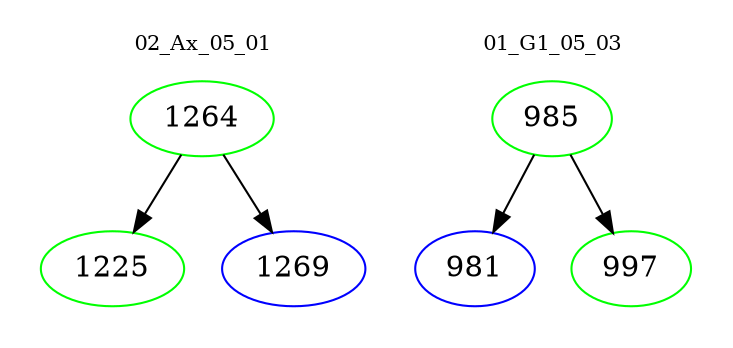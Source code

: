 digraph{
subgraph cluster_0 {
color = white
label = "02_Ax_05_01";
fontsize=10;
T0_1264 [label="1264", color="green"]
T0_1264 -> T0_1225 [color="black"]
T0_1225 [label="1225", color="green"]
T0_1264 -> T0_1269 [color="black"]
T0_1269 [label="1269", color="blue"]
}
subgraph cluster_1 {
color = white
label = "01_G1_05_03";
fontsize=10;
T1_985 [label="985", color="green"]
T1_985 -> T1_981 [color="black"]
T1_981 [label="981", color="blue"]
T1_985 -> T1_997 [color="black"]
T1_997 [label="997", color="green"]
}
}
